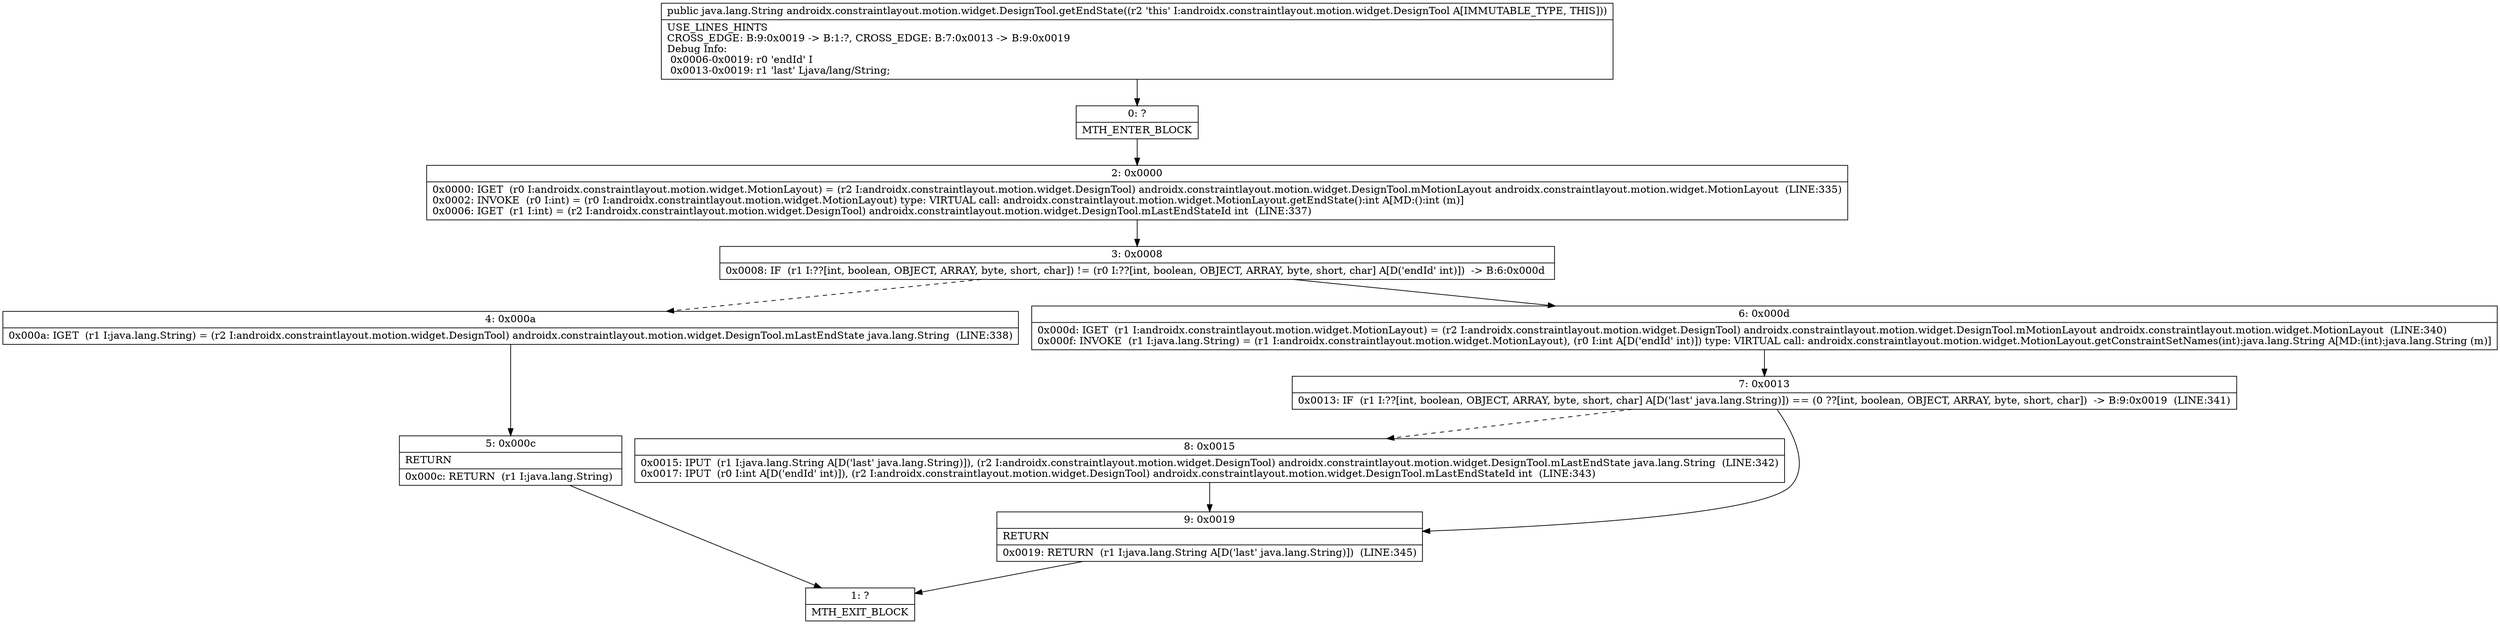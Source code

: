 digraph "CFG forandroidx.constraintlayout.motion.widget.DesignTool.getEndState()Ljava\/lang\/String;" {
Node_0 [shape=record,label="{0\:\ ?|MTH_ENTER_BLOCK\l}"];
Node_2 [shape=record,label="{2\:\ 0x0000|0x0000: IGET  (r0 I:androidx.constraintlayout.motion.widget.MotionLayout) = (r2 I:androidx.constraintlayout.motion.widget.DesignTool) androidx.constraintlayout.motion.widget.DesignTool.mMotionLayout androidx.constraintlayout.motion.widget.MotionLayout  (LINE:335)\l0x0002: INVOKE  (r0 I:int) = (r0 I:androidx.constraintlayout.motion.widget.MotionLayout) type: VIRTUAL call: androidx.constraintlayout.motion.widget.MotionLayout.getEndState():int A[MD:():int (m)]\l0x0006: IGET  (r1 I:int) = (r2 I:androidx.constraintlayout.motion.widget.DesignTool) androidx.constraintlayout.motion.widget.DesignTool.mLastEndStateId int  (LINE:337)\l}"];
Node_3 [shape=record,label="{3\:\ 0x0008|0x0008: IF  (r1 I:??[int, boolean, OBJECT, ARRAY, byte, short, char]) != (r0 I:??[int, boolean, OBJECT, ARRAY, byte, short, char] A[D('endId' int)])  \-\> B:6:0x000d \l}"];
Node_4 [shape=record,label="{4\:\ 0x000a|0x000a: IGET  (r1 I:java.lang.String) = (r2 I:androidx.constraintlayout.motion.widget.DesignTool) androidx.constraintlayout.motion.widget.DesignTool.mLastEndState java.lang.String  (LINE:338)\l}"];
Node_5 [shape=record,label="{5\:\ 0x000c|RETURN\l|0x000c: RETURN  (r1 I:java.lang.String) \l}"];
Node_1 [shape=record,label="{1\:\ ?|MTH_EXIT_BLOCK\l}"];
Node_6 [shape=record,label="{6\:\ 0x000d|0x000d: IGET  (r1 I:androidx.constraintlayout.motion.widget.MotionLayout) = (r2 I:androidx.constraintlayout.motion.widget.DesignTool) androidx.constraintlayout.motion.widget.DesignTool.mMotionLayout androidx.constraintlayout.motion.widget.MotionLayout  (LINE:340)\l0x000f: INVOKE  (r1 I:java.lang.String) = (r1 I:androidx.constraintlayout.motion.widget.MotionLayout), (r0 I:int A[D('endId' int)]) type: VIRTUAL call: androidx.constraintlayout.motion.widget.MotionLayout.getConstraintSetNames(int):java.lang.String A[MD:(int):java.lang.String (m)]\l}"];
Node_7 [shape=record,label="{7\:\ 0x0013|0x0013: IF  (r1 I:??[int, boolean, OBJECT, ARRAY, byte, short, char] A[D('last' java.lang.String)]) == (0 ??[int, boolean, OBJECT, ARRAY, byte, short, char])  \-\> B:9:0x0019  (LINE:341)\l}"];
Node_8 [shape=record,label="{8\:\ 0x0015|0x0015: IPUT  (r1 I:java.lang.String A[D('last' java.lang.String)]), (r2 I:androidx.constraintlayout.motion.widget.DesignTool) androidx.constraintlayout.motion.widget.DesignTool.mLastEndState java.lang.String  (LINE:342)\l0x0017: IPUT  (r0 I:int A[D('endId' int)]), (r2 I:androidx.constraintlayout.motion.widget.DesignTool) androidx.constraintlayout.motion.widget.DesignTool.mLastEndStateId int  (LINE:343)\l}"];
Node_9 [shape=record,label="{9\:\ 0x0019|RETURN\l|0x0019: RETURN  (r1 I:java.lang.String A[D('last' java.lang.String)])  (LINE:345)\l}"];
MethodNode[shape=record,label="{public java.lang.String androidx.constraintlayout.motion.widget.DesignTool.getEndState((r2 'this' I:androidx.constraintlayout.motion.widget.DesignTool A[IMMUTABLE_TYPE, THIS]))  | USE_LINES_HINTS\lCROSS_EDGE: B:9:0x0019 \-\> B:1:?, CROSS_EDGE: B:7:0x0013 \-\> B:9:0x0019\lDebug Info:\l  0x0006\-0x0019: r0 'endId' I\l  0x0013\-0x0019: r1 'last' Ljava\/lang\/String;\l}"];
MethodNode -> Node_0;Node_0 -> Node_2;
Node_2 -> Node_3;
Node_3 -> Node_4[style=dashed];
Node_3 -> Node_6;
Node_4 -> Node_5;
Node_5 -> Node_1;
Node_6 -> Node_7;
Node_7 -> Node_8[style=dashed];
Node_7 -> Node_9;
Node_8 -> Node_9;
Node_9 -> Node_1;
}

